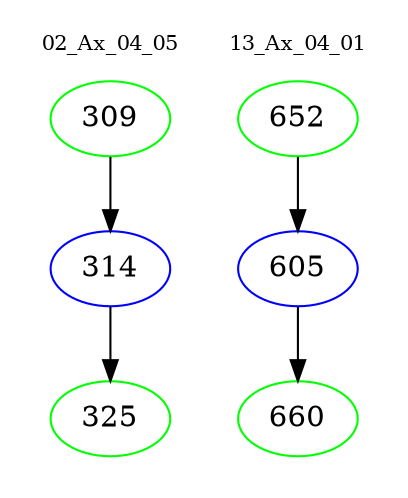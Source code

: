 digraph{
subgraph cluster_0 {
color = white
label = "02_Ax_04_05";
fontsize=10;
T0_309 [label="309", color="green"]
T0_309 -> T0_314 [color="black"]
T0_314 [label="314", color="blue"]
T0_314 -> T0_325 [color="black"]
T0_325 [label="325", color="green"]
}
subgraph cluster_1 {
color = white
label = "13_Ax_04_01";
fontsize=10;
T1_652 [label="652", color="green"]
T1_652 -> T1_605 [color="black"]
T1_605 [label="605", color="blue"]
T1_605 -> T1_660 [color="black"]
T1_660 [label="660", color="green"]
}
}
